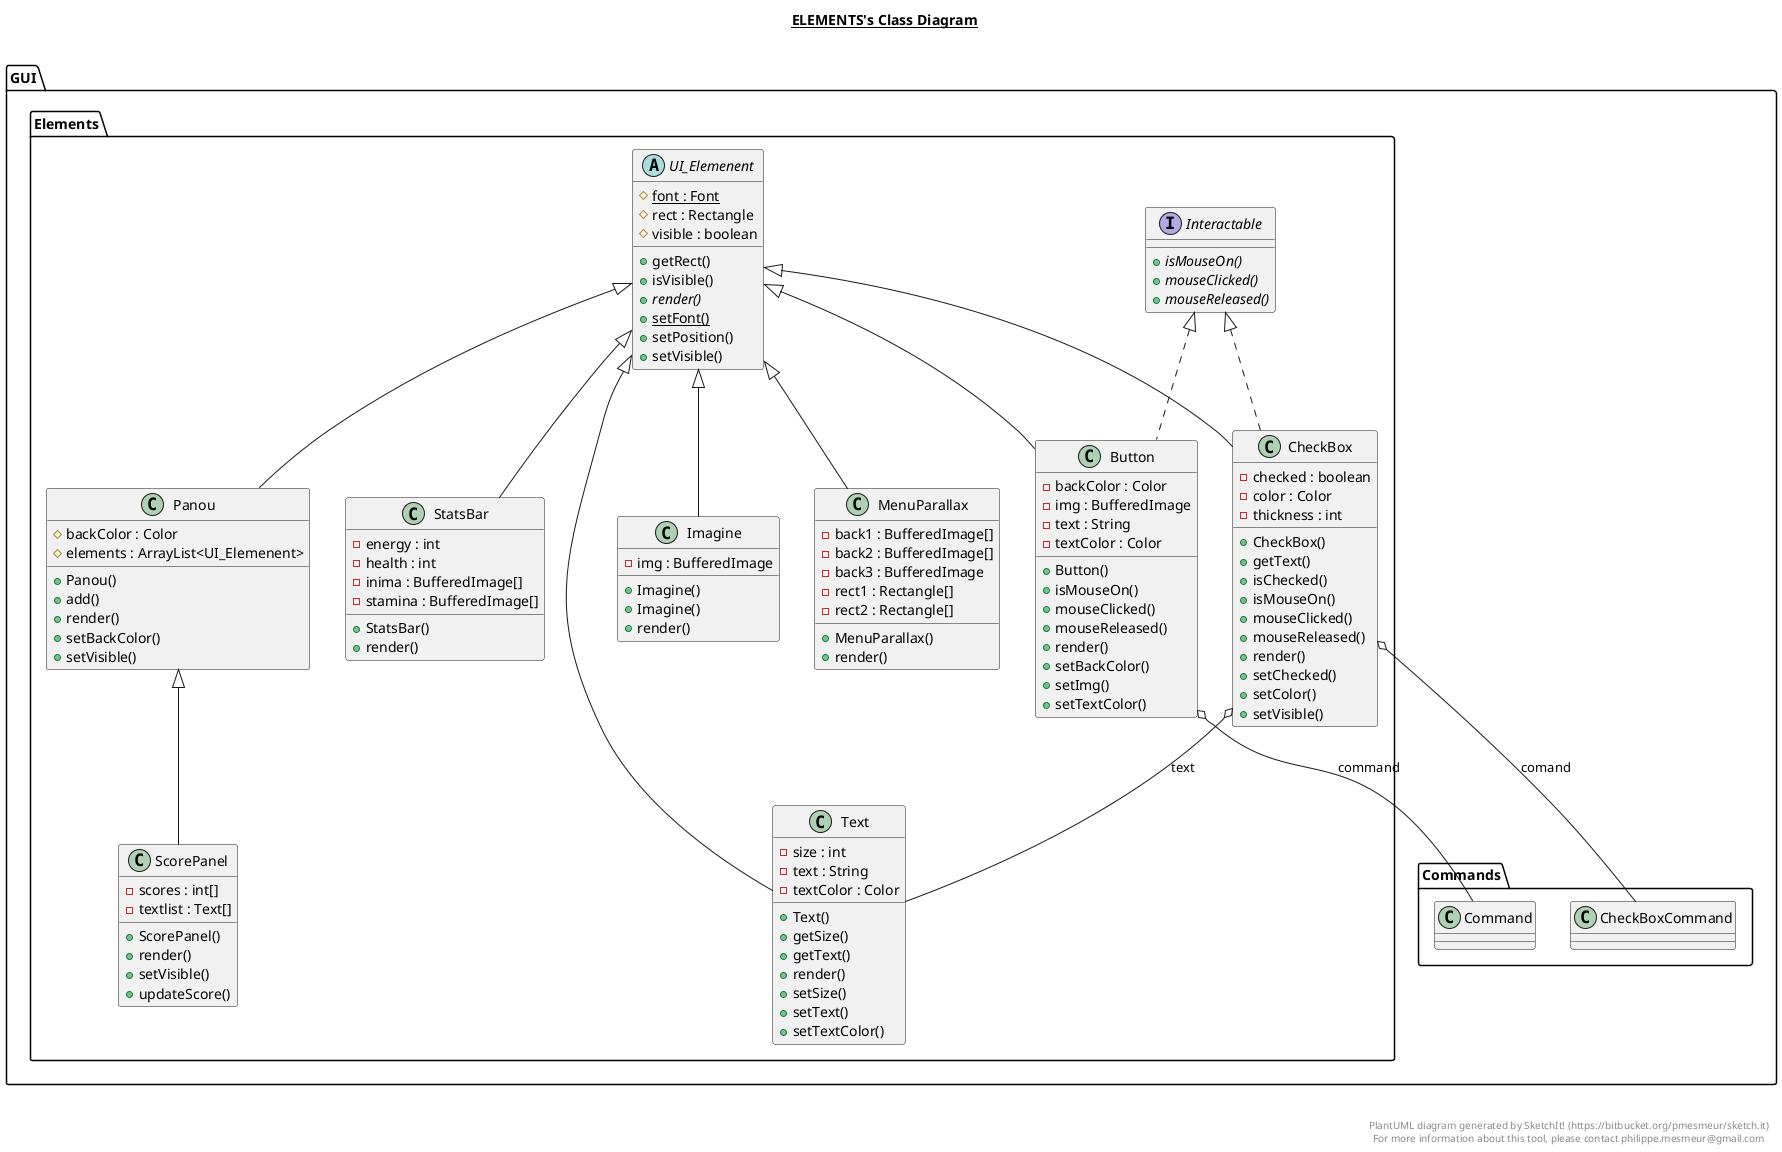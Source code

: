 @startuml

title __ELEMENTS's Class Diagram__\n

  namespace GUI.Elements {
    class GUI.Elements.Button {
        - backColor : Color
        - img : BufferedImage
        - text : String
        - textColor : Color
        + Button()
        + isMouseOn()
        + mouseClicked()
        + mouseReleased()
        + render()
        + setBackColor()
        + setImg()
        + setTextColor()
    }
  }
  

  namespace GUI.Elements {
    class GUI.Elements.CheckBox {
        - checked : boolean
        - color : Color
        - thickness : int
        + CheckBox()
        + getText()
        + isChecked()
        + isMouseOn()
        + mouseClicked()
        + mouseReleased()
        + render()
        + setChecked()
        + setColor()
        + setVisible()
    }
  }
  

  namespace GUI.Elements {
    class GUI.Elements.Imagine {
        - img : BufferedImage
        + Imagine()
        + Imagine()
        + render()
    }
  }
  

  namespace GUI.Elements {
    interface GUI.Elements.Interactable {
        {abstract} + isMouseOn()
        {abstract} + mouseClicked()
        {abstract} + mouseReleased()
    }
  }
  

  namespace GUI.Elements {
    class GUI.Elements.MenuParallax {
        - back1 : BufferedImage[]
        - back2 : BufferedImage[]
        - back3 : BufferedImage
        - rect1 : Rectangle[]
        - rect2 : Rectangle[]
        + MenuParallax()
        + render()
    }
  }
  

  namespace GUI.Elements {
    class GUI.Elements.Panou {
        # backColor : Color
        # elements : ArrayList<UI_Elemenent>
        + Panou()
        + add()
        + render()
        + setBackColor()
        + setVisible()
    }
  }
  

  namespace GUI.Elements {
    class GUI.Elements.ScorePanel {
        - scores : int[]
        - textlist : Text[]
        + ScorePanel()
        + render()
        + setVisible()
        + updateScore()
    }
  }
  

  namespace GUI.Elements {
    class GUI.Elements.StatsBar {
        - energy : int
        - health : int
        - inima : BufferedImage[]
        - stamina : BufferedImage[]
        + StatsBar()
        + render()
    }
  }
  

  namespace GUI.Elements {
    class GUI.Elements.Text {
        - size : int
        - text : String
        - textColor : Color
        + Text()
        + getSize()
        + getText()
        + render()
        + setSize()
        + setText()
        + setTextColor()
    }
  }
  

  namespace GUI.Elements {
    abstract class GUI.Elements.UI_Elemenent {
        {static} # font : Font
        # rect : Rectangle
        # visible : boolean
        + getRect()
        + isVisible()
        {abstract} + render()
        {static} + setFont()
        + setPosition()
        + setVisible()
    }
  }
  

  GUI.Elements.Button .up.|> GUI.Elements.Interactable
  GUI.Elements.Button -up-|> GUI.Elements.UI_Elemenent
  GUI.Elements.Button o-- GUI.Commands.Command : command
  GUI.Elements.CheckBox .up.|> GUI.Elements.Interactable
  GUI.Elements.CheckBox -up-|> GUI.Elements.UI_Elemenent
  GUI.Elements.CheckBox o-- GUI.Commands.CheckBoxCommand : comand
  GUI.Elements.CheckBox o-- GUI.Elements.Text : text
  GUI.Elements.Imagine -up-|> GUI.Elements.UI_Elemenent
  GUI.Elements.MenuParallax -up-|> GUI.Elements.UI_Elemenent
  GUI.Elements.Panou -up-|> GUI.Elements.UI_Elemenent
  GUI.Elements.ScorePanel -up-|> GUI.Elements.Panou
  GUI.Elements.StatsBar -up-|> GUI.Elements.UI_Elemenent
  GUI.Elements.Text -up-|> GUI.Elements.UI_Elemenent


right footer


PlantUML diagram generated by SketchIt! (https://bitbucket.org/pmesmeur/sketch.it)
For more information about this tool, please contact philippe.mesmeur@gmail.com
endfooter

@enduml
